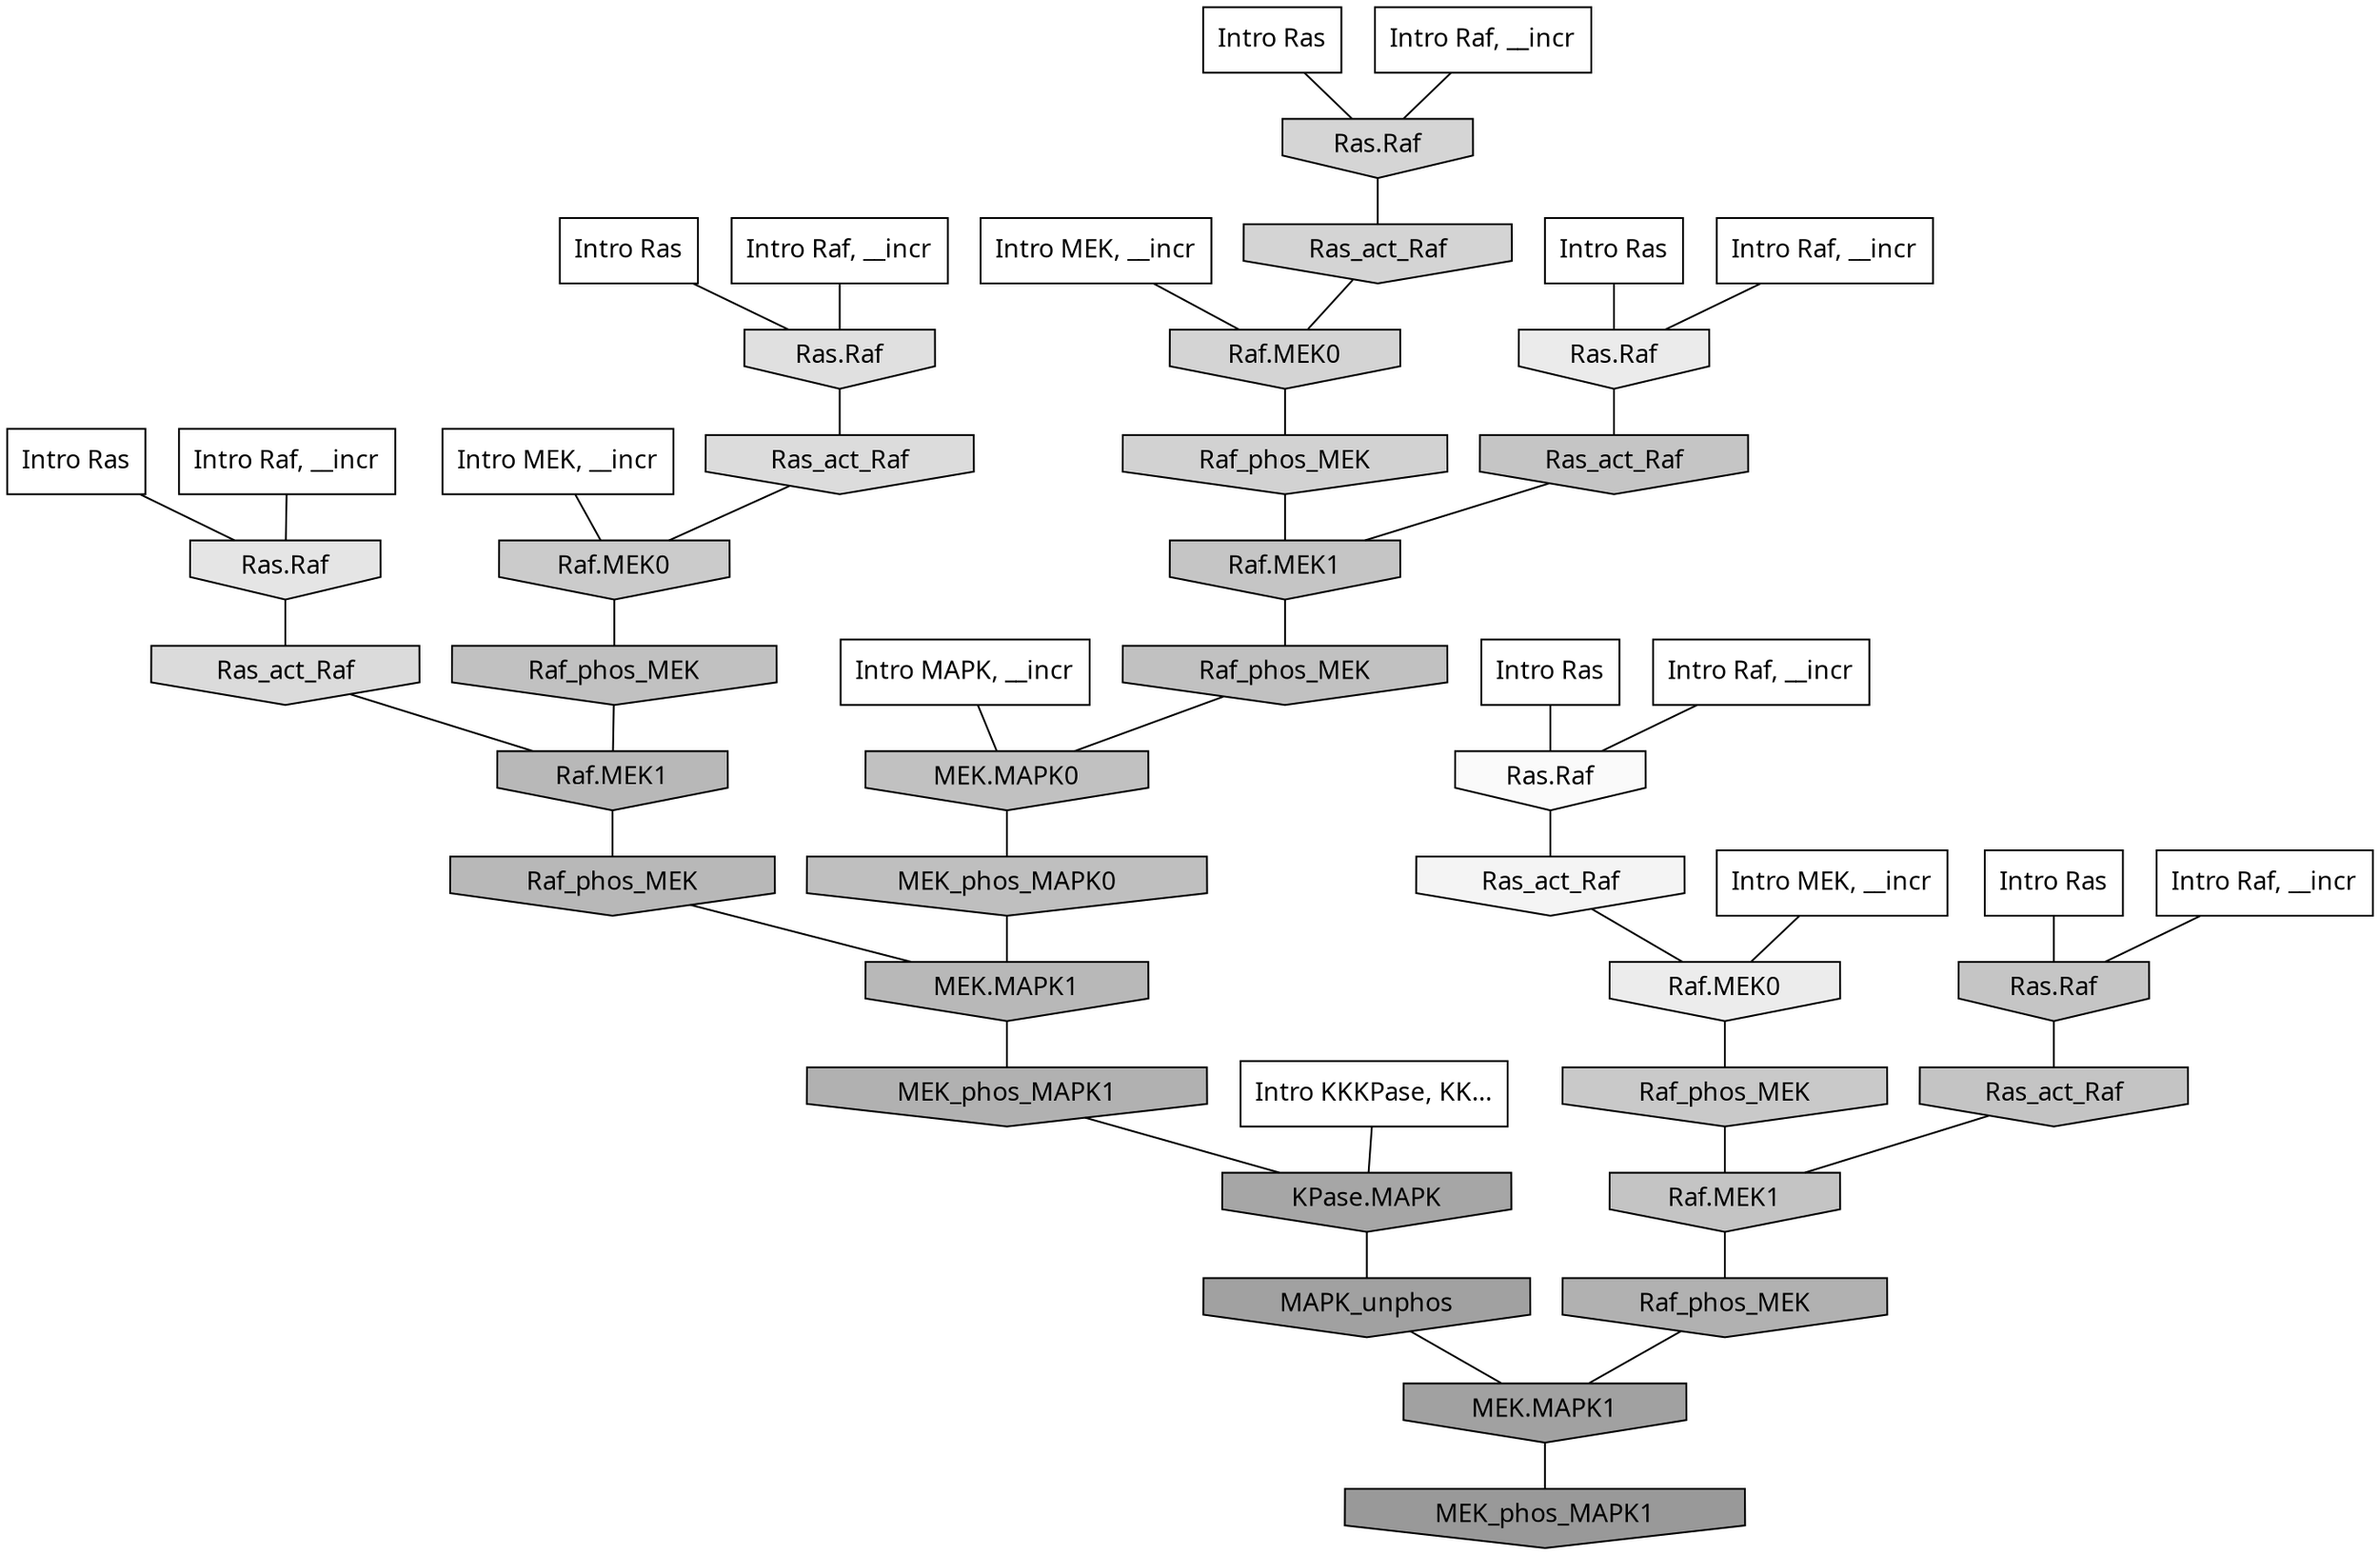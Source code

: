 digraph G{
  rankdir="TB";
  ranksep=0.30;
  node [fontname="CMU Serif"];
  edge [fontname="CMU Serif"];
  
  7 [label="Intro Ras", shape=rectangle, style=filled, fillcolor="0.000 0.000 1.000"]
  
  9 [label="Intro Ras", shape=rectangle, style=filled, fillcolor="0.000 0.000 1.000"]
  
  19 [label="Intro Ras", shape=rectangle, style=filled, fillcolor="0.000 0.000 1.000"]
  
  64 [label="Intro Ras", shape=rectangle, style=filled, fillcolor="0.000 0.000 1.000"]
  
  67 [label="Intro Ras", shape=rectangle, style=filled, fillcolor="0.000 0.000 1.000"]
  
  92 [label="Intro Ras", shape=rectangle, style=filled, fillcolor="0.000 0.000 1.000"]
  
  412 [label="Intro Raf, __incr", shape=rectangle, style=filled, fillcolor="0.000 0.000 1.000"]
  
  525 [label="Intro Raf, __incr", shape=rectangle, style=filled, fillcolor="0.000 0.000 1.000"]
  
  710 [label="Intro Raf, __incr", shape=rectangle, style=filled, fillcolor="0.000 0.000 1.000"]
  
  861 [label="Intro Raf, __incr", shape=rectangle, style=filled, fillcolor="0.000 0.000 1.000"]
  
  1088 [label="Intro Raf, __incr", shape=rectangle, style=filled, fillcolor="0.000 0.000 1.000"]
  
  1091 [label="Intro Raf, __incr", shape=rectangle, style=filled, fillcolor="0.000 0.000 1.000"]
  
  1217 [label="Intro MEK, __incr", shape=rectangle, style=filled, fillcolor="0.000 0.000 1.000"]
  
  1861 [label="Intro MEK, __incr", shape=rectangle, style=filled, fillcolor="0.000 0.000 1.000"]
  
  1996 [label="Intro MEK, __incr", shape=rectangle, style=filled, fillcolor="0.000 0.000 1.000"]
  
  2346 [label="Intro MAPK, __incr", shape=rectangle, style=filled, fillcolor="0.000 0.000 1.000"]
  
  3165 [label="Intro KKKPase, KK...", shape=rectangle, style=filled, fillcolor="0.000 0.000 1.000"]
  
  3462 [label="Ras.Raf", shape=invhouse, style=filled, fillcolor="0.000 0.000 0.978"]
  
  3665 [label="Ras_act_Raf", shape=invhouse, style=filled, fillcolor="0.000 0.000 0.955"]
  
  4164 [label="Raf.MEK0", shape=invhouse, style=filled, fillcolor="0.000 0.000 0.924"]
  
  4227 [label="Ras.Raf", shape=invhouse, style=filled, fillcolor="0.000 0.000 0.920"]
  
  4567 [label="Ras.Raf", shape=invhouse, style=filled, fillcolor="0.000 0.000 0.898"]
  
  4959 [label="Ras.Raf", shape=invhouse, style=filled, fillcolor="0.000 0.000 0.878"]
  
  5226 [label="Ras_act_Raf", shape=invhouse, style=filled, fillcolor="0.000 0.000 0.863"]
  
  5373 [label="Ras_act_Raf", shape=invhouse, style=filled, fillcolor="0.000 0.000 0.857"]
  
  5775 [label="Ras.Raf", shape=invhouse, style=filled, fillcolor="0.000 0.000 0.835"]
  
  5879 [label="Ras_act_Raf", shape=invhouse, style=filled, fillcolor="0.000 0.000 0.831"]
  
  5882 [label="Raf.MEK0", shape=invhouse, style=filled, fillcolor="0.000 0.000 0.831"]
  
  6077 [label="Raf_phos_MEK", shape=invhouse, style=filled, fillcolor="0.000 0.000 0.822"]
  
  6850 [label="Raf.MEK0", shape=invhouse, style=filled, fillcolor="0.000 0.000 0.793"]
  
  7016 [label="Raf_phos_MEK", shape=invhouse, style=filled, fillcolor="0.000 0.000 0.787"]
  
  7633 [label="Ras_act_Raf", shape=invhouse, style=filled, fillcolor="0.000 0.000 0.771"]
  
  7635 [label="Raf.MEK1", shape=invhouse, style=filled, fillcolor="0.000 0.000 0.771"]
  
  7653 [label="Ras.Raf", shape=invhouse, style=filled, fillcolor="0.000 0.000 0.770"]
  
  7803 [label="Ras_act_Raf", shape=invhouse, style=filled, fillcolor="0.000 0.000 0.766"]
  
  7805 [label="Raf.MEK1", shape=invhouse, style=filled, fillcolor="0.000 0.000 0.766"]
  
  8218 [label="Raf_phos_MEK", shape=invhouse, style=filled, fillcolor="0.000 0.000 0.755"]
  
  8254 [label="Raf_phos_MEK", shape=invhouse, style=filled, fillcolor="0.000 0.000 0.754"]
  
  8262 [label="MEK.MAPK0", shape=invhouse, style=filled, fillcolor="0.000 0.000 0.754"]
  
  8506 [label="MEK_phos_MAPK0", shape=invhouse, style=filled, fillcolor="0.000 0.000 0.747"]
  
  9583 [label="Raf.MEK1", shape=invhouse, style=filled, fillcolor="0.000 0.000 0.722"]
  
  9644 [label="Raf_phos_MEK", shape=invhouse, style=filled, fillcolor="0.000 0.000 0.721"]
  
  9646 [label="MEK.MAPK1", shape=invhouse, style=filled, fillcolor="0.000 0.000 0.720"]
  
  11109 [label="Raf_phos_MEK", shape=invhouse, style=filled, fillcolor="0.000 0.000 0.693"]
  
  11112 [label="MEK_phos_MAPK1", shape=invhouse, style=filled, fillcolor="0.000 0.000 0.693"]
  
  13982 [label="KPase.MAPK", shape=invhouse, style=filled, fillcolor="0.000 0.000 0.650"]
  
  15475 [label="MAPK_unphos", shape=invhouse, style=filled, fillcolor="0.000 0.000 0.631"]
  
  15488 [label="MEK.MAPK1", shape=invhouse, style=filled, fillcolor="0.000 0.000 0.631"]
  
  16990 [label="MEK_phos_MAPK1", shape=invhouse, style=filled, fillcolor="0.000 0.000 0.600"]
  
  
  15488 -> 16990 [dir=none, color="0.000 0.000 0.000"] 
  15475 -> 15488 [dir=none, color="0.000 0.000 0.000"] 
  13982 -> 15475 [dir=none, color="0.000 0.000 0.000"] 
  11112 -> 13982 [dir=none, color="0.000 0.000 0.000"] 
  11109 -> 15488 [dir=none, color="0.000 0.000 0.000"] 
  9646 -> 11112 [dir=none, color="0.000 0.000 0.000"] 
  9644 -> 9646 [dir=none, color="0.000 0.000 0.000"] 
  9583 -> 9644 [dir=none, color="0.000 0.000 0.000"] 
  8506 -> 9646 [dir=none, color="0.000 0.000 0.000"] 
  8262 -> 8506 [dir=none, color="0.000 0.000 0.000"] 
  8254 -> 8262 [dir=none, color="0.000 0.000 0.000"] 
  8218 -> 9583 [dir=none, color="0.000 0.000 0.000"] 
  7805 -> 11109 [dir=none, color="0.000 0.000 0.000"] 
  7803 -> 7805 [dir=none, color="0.000 0.000 0.000"] 
  7653 -> 7803 [dir=none, color="0.000 0.000 0.000"] 
  7635 -> 8254 [dir=none, color="0.000 0.000 0.000"] 
  7633 -> 7635 [dir=none, color="0.000 0.000 0.000"] 
  7016 -> 7805 [dir=none, color="0.000 0.000 0.000"] 
  6850 -> 8218 [dir=none, color="0.000 0.000 0.000"] 
  6077 -> 7635 [dir=none, color="0.000 0.000 0.000"] 
  5882 -> 6077 [dir=none, color="0.000 0.000 0.000"] 
  5879 -> 5882 [dir=none, color="0.000 0.000 0.000"] 
  5775 -> 5879 [dir=none, color="0.000 0.000 0.000"] 
  5373 -> 9583 [dir=none, color="0.000 0.000 0.000"] 
  5226 -> 6850 [dir=none, color="0.000 0.000 0.000"] 
  4959 -> 5226 [dir=none, color="0.000 0.000 0.000"] 
  4567 -> 5373 [dir=none, color="0.000 0.000 0.000"] 
  4227 -> 7633 [dir=none, color="0.000 0.000 0.000"] 
  4164 -> 7016 [dir=none, color="0.000 0.000 0.000"] 
  3665 -> 4164 [dir=none, color="0.000 0.000 0.000"] 
  3462 -> 3665 [dir=none, color="0.000 0.000 0.000"] 
  3165 -> 13982 [dir=none, color="0.000 0.000 0.000"] 
  2346 -> 8262 [dir=none, color="0.000 0.000 0.000"] 
  1996 -> 5882 [dir=none, color="0.000 0.000 0.000"] 
  1861 -> 6850 [dir=none, color="0.000 0.000 0.000"] 
  1217 -> 4164 [dir=none, color="0.000 0.000 0.000"] 
  1091 -> 4227 [dir=none, color="0.000 0.000 0.000"] 
  1088 -> 4567 [dir=none, color="0.000 0.000 0.000"] 
  861 -> 3462 [dir=none, color="0.000 0.000 0.000"] 
  710 -> 5775 [dir=none, color="0.000 0.000 0.000"] 
  525 -> 4959 [dir=none, color="0.000 0.000 0.000"] 
  412 -> 7653 [dir=none, color="0.000 0.000 0.000"] 
  92 -> 4959 [dir=none, color="0.000 0.000 0.000"] 
  67 -> 7653 [dir=none, color="0.000 0.000 0.000"] 
  64 -> 5775 [dir=none, color="0.000 0.000 0.000"] 
  19 -> 4227 [dir=none, color="0.000 0.000 0.000"] 
  9 -> 3462 [dir=none, color="0.000 0.000 0.000"] 
  7 -> 4567 [dir=none, color="0.000 0.000 0.000"] 
  
  }
